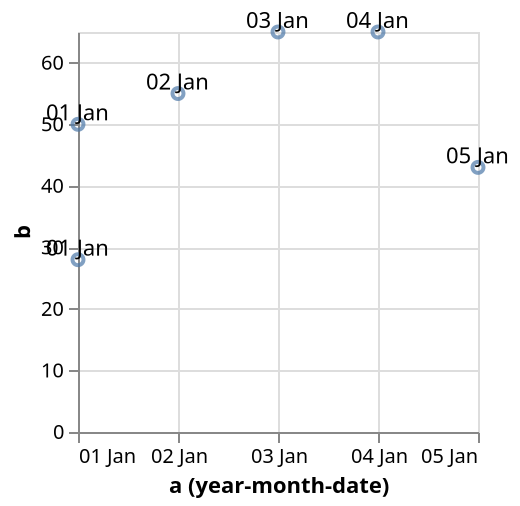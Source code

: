 {
  "$schema": "https://vega.github.io/schema/vega-lite/v5.json",
  "data": {
    "values": [
      {"a": "Jan 1, 2000", "b": 28},
      {"a": "Jan 2, 2000", "b": 55},
      {"a": "Jan 3, 2000", "b": null},
      {"a": "Jan 4, 2000", "b": 65},
      {"a": "Jan 5, 2000", "b": 43},
      {"a": null, "b": 50}
    ]
  },
  "layer": [
    {
      "mark": {"type": "point", "invalid": "show", "tooltip": true},
      "encoding": {
        "x": {
          "timeUnit": "yearmonthdate",
          "field": "a",
          "type": "temporal",
          "axis": {"format": "%d %b"}
        },
        "y": {"field": "b", "type": "quantitative"}
      }
    },
    {
      "mark": {"type": "text", "invalid": "show", "baseline": "bottom"},
      "encoding": {
        "x": {
          "timeUnit": "yearmonthdate",
          "field": "a",
          "type": "temporal",
          "axis": {"format": "%d %b"}
        },
        "y": {"field": "b", "type": "quantitative"},
        "text": {
          "timeUnit": "yearmonthdate",
          "field": "a",
          "type": "temporal",
          "axis": {"format": "%d %b"}
        }
      }
    }
  ]
}